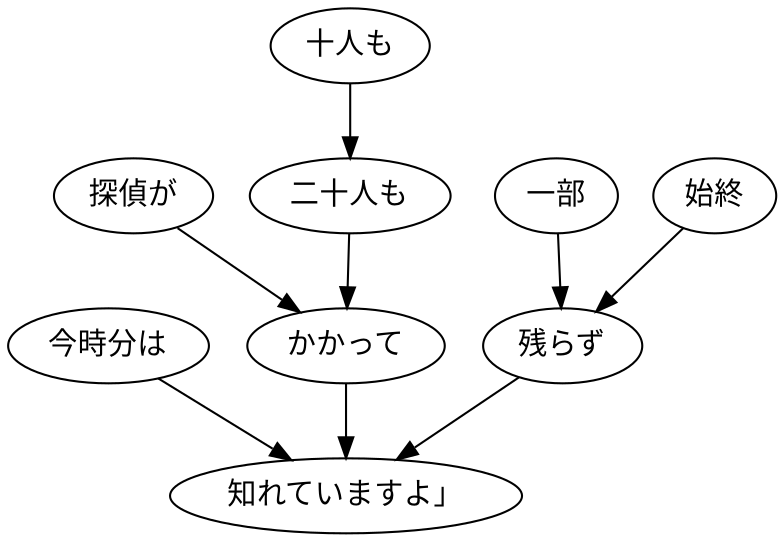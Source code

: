digraph graph8448 {
	node0 [label="今時分は"];
	node1 [label="探偵が"];
	node2 [label="十人も"];
	node3 [label="二十人も"];
	node4 [label="かかって"];
	node5 [label="一部"];
	node6 [label="始終"];
	node7 [label="残らず"];
	node8 [label="知れていますよ」"];
	node0 -> node8;
	node1 -> node4;
	node2 -> node3;
	node3 -> node4;
	node4 -> node8;
	node5 -> node7;
	node6 -> node7;
	node7 -> node8;
}
